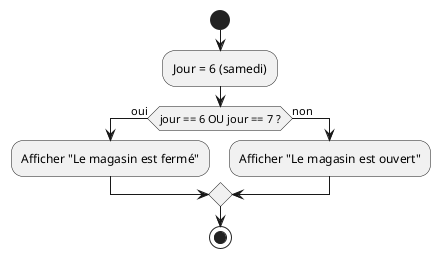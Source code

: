@startuml
start
:Jour = 6 (samedi);
if (jour == 6 OU jour == 7 ?) then (oui)
  :Afficher "Le magasin est fermé";
else (non)
  :Afficher "Le magasin est ouvert";
endif
stop
@enduml
